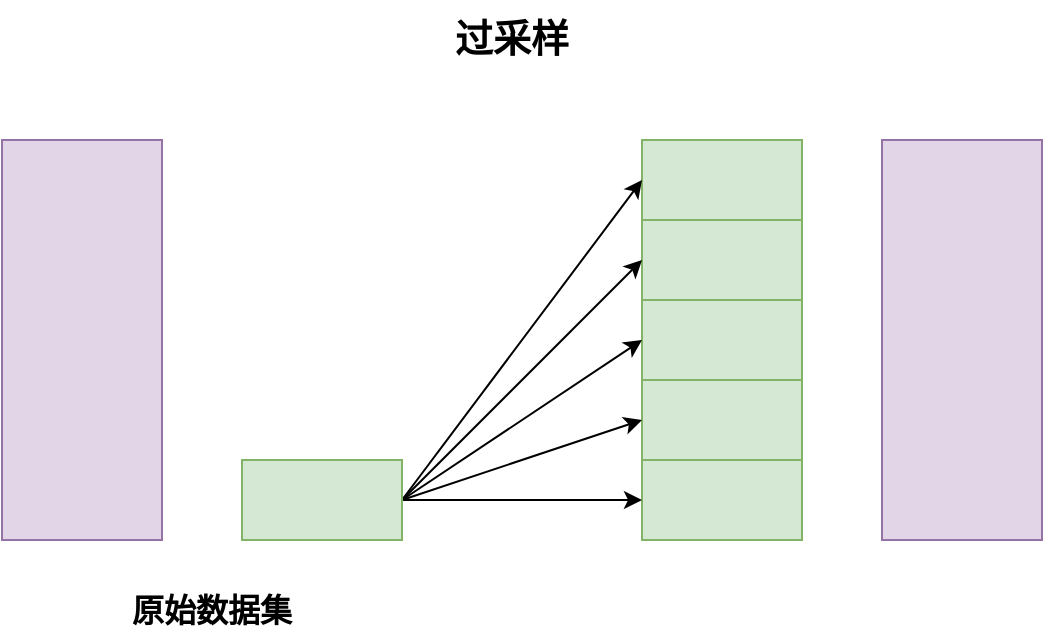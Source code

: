 <mxfile version="17.5.0" type="github">
  <diagram id="VVMgbueP8MEt9qCsnzjU" name="第 1 页">
    <mxGraphModel dx="782" dy="436" grid="1" gridSize="10" guides="1" tooltips="1" connect="1" arrows="1" fold="1" page="1" pageScale="1" pageWidth="827" pageHeight="1169" math="0" shadow="0">
      <root>
        <mxCell id="0" />
        <mxCell id="1" parent="0" />
        <mxCell id="x-ZK3mL5JkyufUBv8Pm4-2" value="" style="rounded=0;whiteSpace=wrap;html=1;fillColor=#d5e8d4;strokeColor=#82b366;" vertex="1" parent="1">
          <mxGeometry x="400" y="200" width="80" height="40" as="geometry" />
        </mxCell>
        <mxCell id="x-ZK3mL5JkyufUBv8Pm4-3" value="" style="rounded=0;whiteSpace=wrap;html=1;fillColor=#d5e8d4;strokeColor=#82b366;" vertex="1" parent="1">
          <mxGeometry x="400" y="240" width="80" height="40" as="geometry" />
        </mxCell>
        <mxCell id="x-ZK3mL5JkyufUBv8Pm4-4" value="" style="rounded=0;whiteSpace=wrap;html=1;fillColor=#d5e8d4;strokeColor=#82b366;" vertex="1" parent="1">
          <mxGeometry x="400" y="280" width="80" height="40" as="geometry" />
        </mxCell>
        <mxCell id="x-ZK3mL5JkyufUBv8Pm4-5" value="" style="rounded=0;whiteSpace=wrap;html=1;fillColor=#d5e8d4;strokeColor=#82b366;" vertex="1" parent="1">
          <mxGeometry x="400" y="320" width="80" height="40" as="geometry" />
        </mxCell>
        <mxCell id="x-ZK3mL5JkyufUBv8Pm4-6" value="" style="rounded=0;whiteSpace=wrap;html=1;fillColor=#d5e8d4;strokeColor=#82b366;" vertex="1" parent="1">
          <mxGeometry x="400" y="160" width="80" height="40" as="geometry" />
        </mxCell>
        <mxCell id="x-ZK3mL5JkyufUBv8Pm4-7" value="" style="rounded=0;whiteSpace=wrap;html=1;fillColor=#e1d5e7;strokeColor=#9673a6;" vertex="1" parent="1">
          <mxGeometry x="80" y="160" width="80" height="200" as="geometry" />
        </mxCell>
        <mxCell id="x-ZK3mL5JkyufUBv8Pm4-10" style="rounded=0;orthogonalLoop=1;jettySize=auto;html=1;entryX=0;entryY=0.5;entryDx=0;entryDy=0;exitX=1;exitY=0.5;exitDx=0;exitDy=0;" edge="1" parent="1" source="x-ZK3mL5JkyufUBv8Pm4-8" target="x-ZK3mL5JkyufUBv8Pm4-6">
          <mxGeometry relative="1" as="geometry" />
        </mxCell>
        <mxCell id="x-ZK3mL5JkyufUBv8Pm4-13" style="edgeStyle=none;rounded=0;orthogonalLoop=1;jettySize=auto;html=1;entryX=0;entryY=0.5;entryDx=0;entryDy=0;exitX=1;exitY=0.5;exitDx=0;exitDy=0;" edge="1" parent="1" source="x-ZK3mL5JkyufUBv8Pm4-8" target="x-ZK3mL5JkyufUBv8Pm4-2">
          <mxGeometry relative="1" as="geometry" />
        </mxCell>
        <mxCell id="x-ZK3mL5JkyufUBv8Pm4-14" style="edgeStyle=none;rounded=0;orthogonalLoop=1;jettySize=auto;html=1;entryX=0;entryY=0.5;entryDx=0;entryDy=0;" edge="1" parent="1" target="x-ZK3mL5JkyufUBv8Pm4-3">
          <mxGeometry relative="1" as="geometry">
            <mxPoint x="280" y="340" as="sourcePoint" />
          </mxGeometry>
        </mxCell>
        <mxCell id="x-ZK3mL5JkyufUBv8Pm4-15" style="edgeStyle=none;rounded=0;orthogonalLoop=1;jettySize=auto;html=1;entryX=0;entryY=0.5;entryDx=0;entryDy=0;exitX=1;exitY=0.5;exitDx=0;exitDy=0;" edge="1" parent="1" source="x-ZK3mL5JkyufUBv8Pm4-8" target="x-ZK3mL5JkyufUBv8Pm4-4">
          <mxGeometry relative="1" as="geometry" />
        </mxCell>
        <mxCell id="x-ZK3mL5JkyufUBv8Pm4-16" style="edgeStyle=none;rounded=0;orthogonalLoop=1;jettySize=auto;html=1;" edge="1" parent="1" source="x-ZK3mL5JkyufUBv8Pm4-8" target="x-ZK3mL5JkyufUBv8Pm4-5">
          <mxGeometry relative="1" as="geometry" />
        </mxCell>
        <mxCell id="x-ZK3mL5JkyufUBv8Pm4-8" value="" style="rounded=0;whiteSpace=wrap;html=1;fillColor=#d5e8d4;strokeColor=#82b366;" vertex="1" parent="1">
          <mxGeometry x="200" y="320" width="80" height="40" as="geometry" />
        </mxCell>
        <mxCell id="x-ZK3mL5JkyufUBv8Pm4-9" value="" style="rounded=0;whiteSpace=wrap;html=1;fillColor=#e1d5e7;strokeColor=#9673a6;" vertex="1" parent="1">
          <mxGeometry x="520" y="160" width="80" height="200" as="geometry" />
        </mxCell>
        <mxCell id="x-ZK3mL5JkyufUBv8Pm4-17" value="&lt;b&gt;&lt;font style=&quot;font-size: 16px&quot;&gt;原始数据集&lt;/font&gt;&lt;/b&gt;" style="text;html=1;strokeColor=none;fillColor=none;align=center;verticalAlign=middle;whiteSpace=wrap;rounded=0;" vertex="1" parent="1">
          <mxGeometry x="140" y="380" width="90" height="30" as="geometry" />
        </mxCell>
        <mxCell id="x-ZK3mL5JkyufUBv8Pm4-18" value="&lt;font style=&quot;font-size: 19px&quot;&gt;&lt;b&gt;过采样&lt;/b&gt;&lt;/font&gt;" style="text;html=1;strokeColor=none;fillColor=none;align=center;verticalAlign=middle;whiteSpace=wrap;rounded=0;fontSize=16;" vertex="1" parent="1">
          <mxGeometry x="270" y="90" width="130" height="40" as="geometry" />
        </mxCell>
      </root>
    </mxGraphModel>
  </diagram>
</mxfile>

